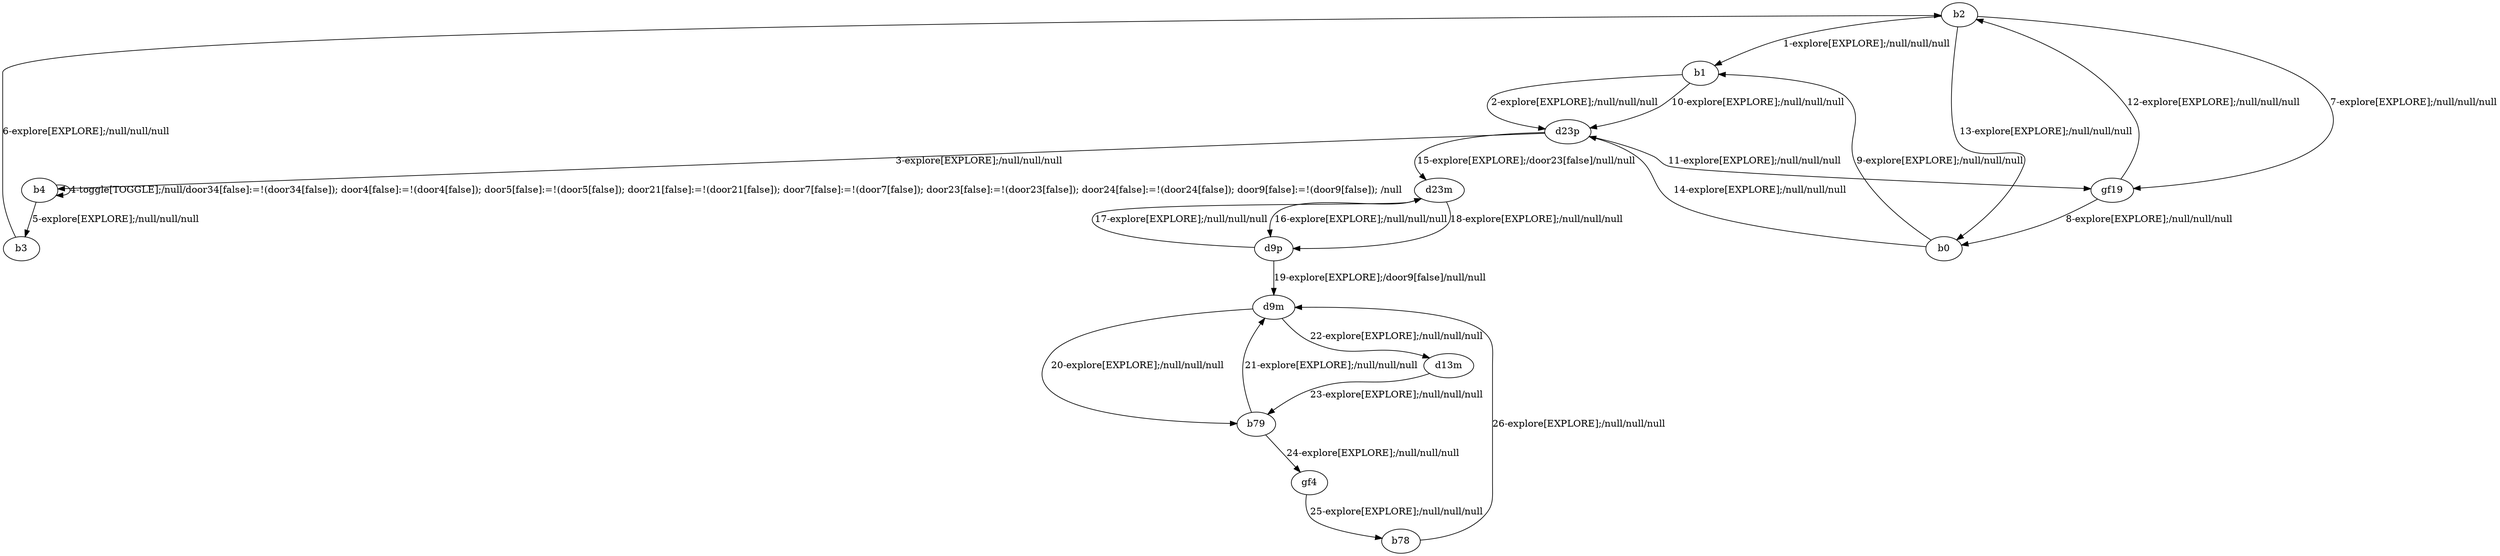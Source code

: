# Total number of goals covered by this test: 1
# gf4 --> b78

digraph g {
"b2" -> "b1" [label = "1-explore[EXPLORE];/null/null/null"];
"b1" -> "d23p" [label = "2-explore[EXPLORE];/null/null/null"];
"d23p" -> "b4" [label = "3-explore[EXPLORE];/null/null/null"];
"b4" -> "b4" [label = "4-toggle[TOGGLE];/null/door34[false]:=!(door34[false]); door4[false]:=!(door4[false]); door5[false]:=!(door5[false]); door21[false]:=!(door21[false]); door7[false]:=!(door7[false]); door23[false]:=!(door23[false]); door24[false]:=!(door24[false]); door9[false]:=!(door9[false]); /null"];
"b4" -> "b3" [label = "5-explore[EXPLORE];/null/null/null"];
"b3" -> "b2" [label = "6-explore[EXPLORE];/null/null/null"];
"b2" -> "gf19" [label = "7-explore[EXPLORE];/null/null/null"];
"gf19" -> "b0" [label = "8-explore[EXPLORE];/null/null/null"];
"b0" -> "b1" [label = "9-explore[EXPLORE];/null/null/null"];
"b1" -> "d23p" [label = "10-explore[EXPLORE];/null/null/null"];
"d23p" -> "gf19" [label = "11-explore[EXPLORE];/null/null/null"];
"gf19" -> "b2" [label = "12-explore[EXPLORE];/null/null/null"];
"b2" -> "b0" [label = "13-explore[EXPLORE];/null/null/null"];
"b0" -> "d23p" [label = "14-explore[EXPLORE];/null/null/null"];
"d23p" -> "d23m" [label = "15-explore[EXPLORE];/door23[false]/null/null"];
"d23m" -> "d9p" [label = "16-explore[EXPLORE];/null/null/null"];
"d9p" -> "d23m" [label = "17-explore[EXPLORE];/null/null/null"];
"d23m" -> "d9p" [label = "18-explore[EXPLORE];/null/null/null"];
"d9p" -> "d9m" [label = "19-explore[EXPLORE];/door9[false]/null/null"];
"d9m" -> "b79" [label = "20-explore[EXPLORE];/null/null/null"];
"b79" -> "d9m" [label = "21-explore[EXPLORE];/null/null/null"];
"d9m" -> "d13m" [label = "22-explore[EXPLORE];/null/null/null"];
"d13m" -> "b79" [label = "23-explore[EXPLORE];/null/null/null"];
"b79" -> "gf4" [label = "24-explore[EXPLORE];/null/null/null"];
"gf4" -> "b78" [label = "25-explore[EXPLORE];/null/null/null"];
"b78" -> "d9m" [label = "26-explore[EXPLORE];/null/null/null"];
}
